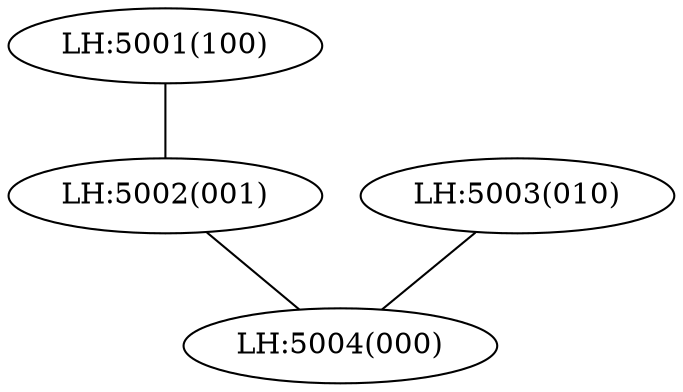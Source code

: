 graph G{
"localhost:5001" [label="LH:5001(100)"];
"localhost:5002" [label="LH:5002(001)"];
"localhost:5004" [label="LH:5004(000)"];
"localhost:5003" [label="LH:5003(010)"];
"localhost:5001"--"localhost:5002";
"localhost:5002"--"localhost:5004";
"localhost:5003"--"localhost:5004";
}